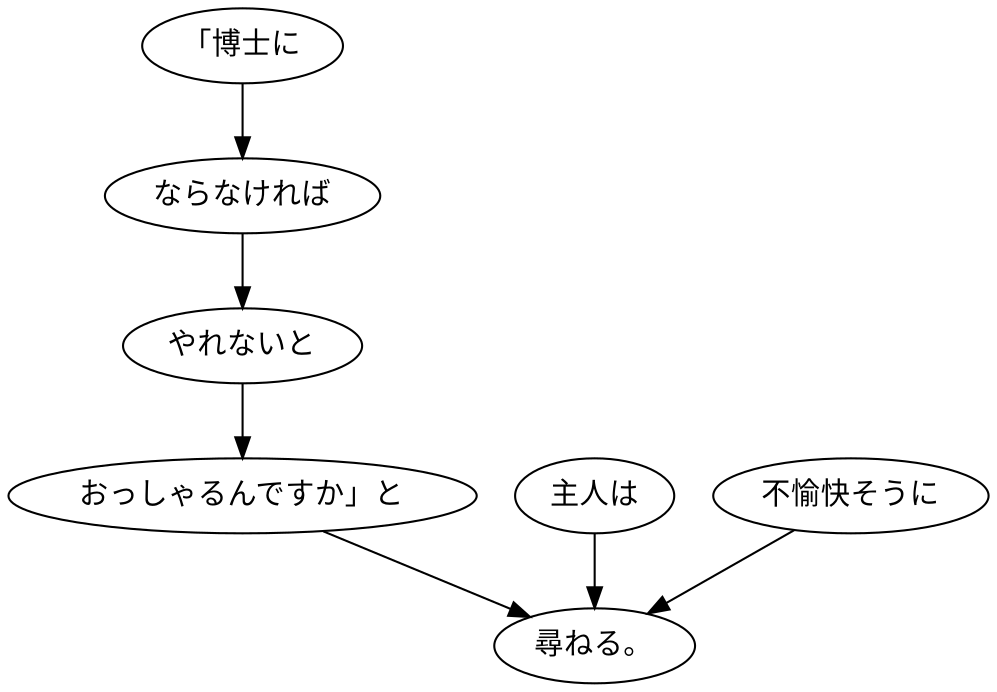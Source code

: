 digraph graph1671 {
	node0 [label="「博士に"];
	node1 [label="ならなければ"];
	node2 [label="やれないと"];
	node3 [label="おっしゃるんですか」と"];
	node4 [label="主人は"];
	node5 [label="不愉快そうに"];
	node6 [label="尋ねる。"];
	node0 -> node1;
	node1 -> node2;
	node2 -> node3;
	node3 -> node6;
	node4 -> node6;
	node5 -> node6;
}
